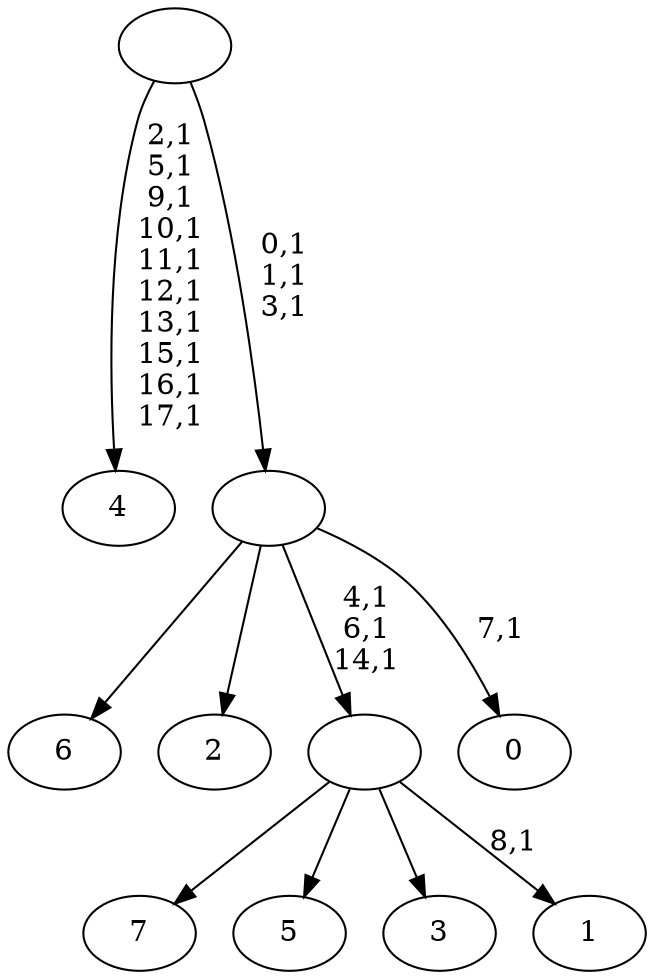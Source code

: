 digraph T {
	26 [label="7"]
	25 [label="6"]
	24 [label="5"]
	23 [label="4"]
	12 [label="3"]
	11 [label="2"]
	10 [label="1"]
	8 [label=""]
	5 [label="0"]
	3 [label=""]
	0 [label=""]
	8 -> 10 [label="8,1"]
	8 -> 26 [label=""]
	8 -> 24 [label=""]
	8 -> 12 [label=""]
	3 -> 5 [label="7,1"]
	3 -> 8 [label="4,1\n6,1\n14,1"]
	3 -> 25 [label=""]
	3 -> 11 [label=""]
	0 -> 3 [label="0,1\n1,1\n3,1"]
	0 -> 23 [label="2,1\n5,1\n9,1\n10,1\n11,1\n12,1\n13,1\n15,1\n16,1\n17,1"]
}
